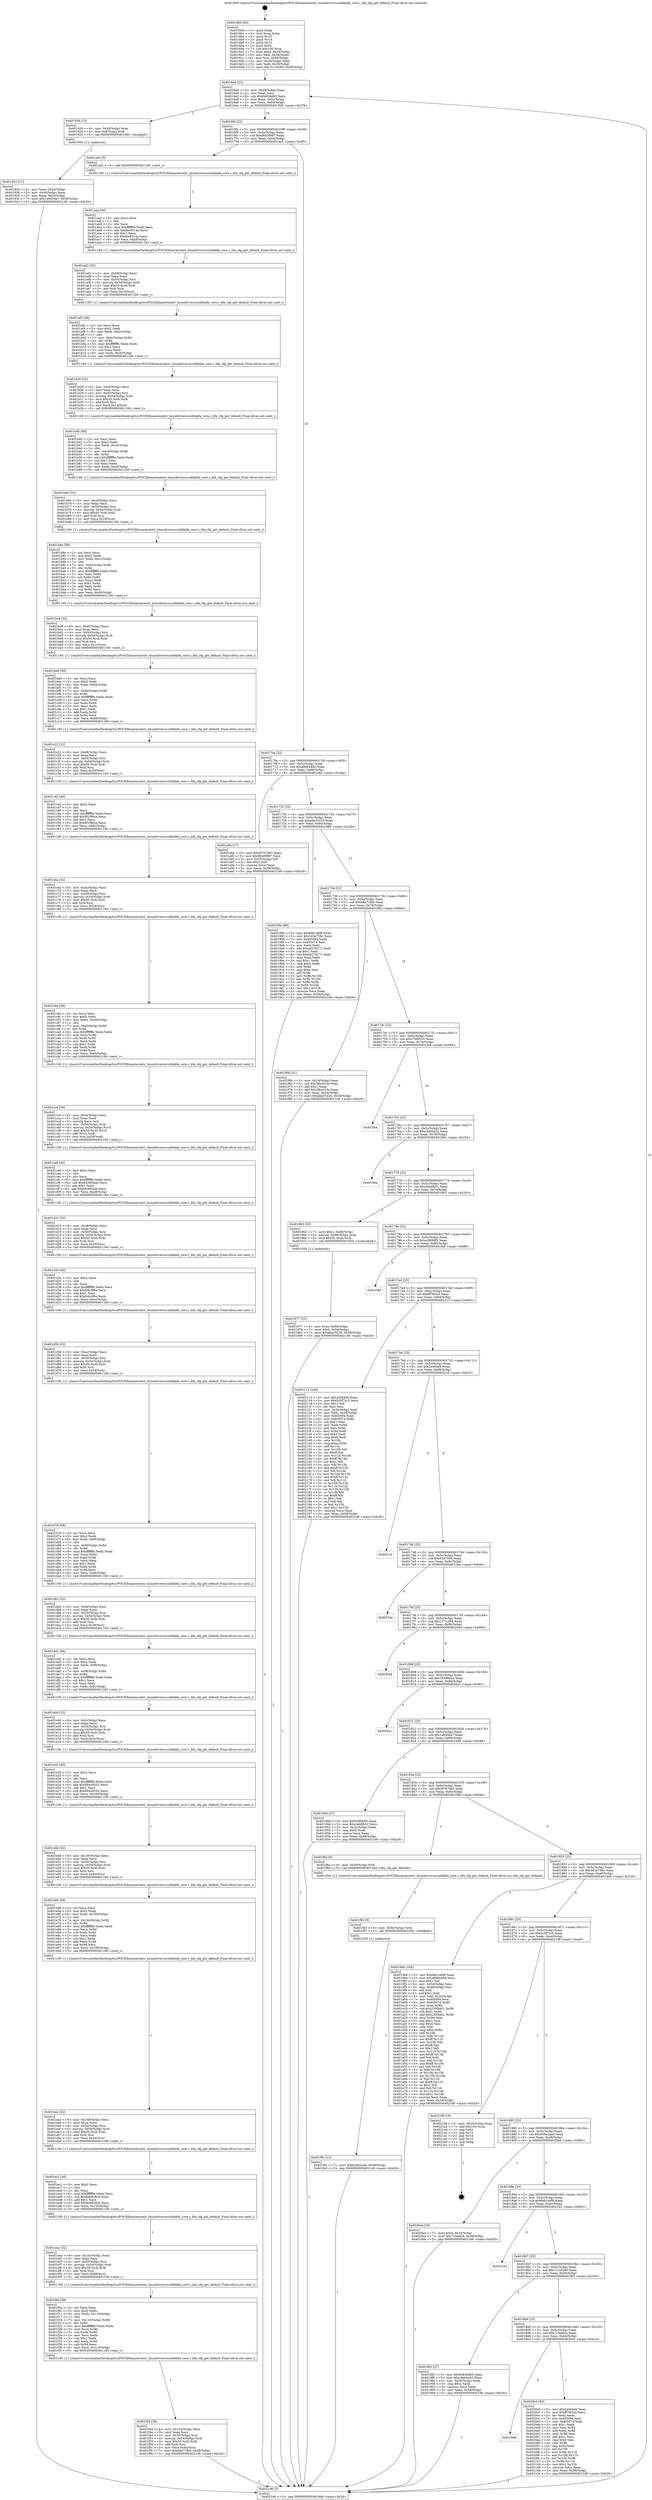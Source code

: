 digraph "0x4016b0" {
  label = "0x4016b0 (/mnt/c/Users/mathe/Desktop/tcc/POCII/binaries/extr_linuxdriversscsibfabfa_core.c_bfa_cfg_get_default_Final-ollvm.out::main(0))"
  labelloc = "t"
  node[shape=record]

  Entry [label="",width=0.3,height=0.3,shape=circle,fillcolor=black,style=filled]
  "0x4016dd" [label="{
     0x4016dd [23]\l
     | [instrs]\l
     &nbsp;&nbsp;0x4016dd \<+3\>: mov -0x58(%rbp),%eax\l
     &nbsp;&nbsp;0x4016e0 \<+2\>: mov %eax,%ecx\l
     &nbsp;&nbsp;0x4016e2 \<+6\>: sub $0x94826d05,%ecx\l
     &nbsp;&nbsp;0x4016e8 \<+3\>: mov %eax,-0x5c(%rbp)\l
     &nbsp;&nbsp;0x4016eb \<+3\>: mov %ecx,-0x60(%rbp)\l
     &nbsp;&nbsp;0x4016ee \<+6\>: je 0000000000401926 \<main+0x276\>\l
  }"]
  "0x401926" [label="{
     0x401926 [13]\l
     | [instrs]\l
     &nbsp;&nbsp;0x401926 \<+4\>: mov -0x40(%rbp),%rax\l
     &nbsp;&nbsp;0x40192a \<+4\>: mov 0x8(%rax),%rdi\l
     &nbsp;&nbsp;0x40192e \<+5\>: call 0000000000401060 \<atoi@plt\>\l
     | [calls]\l
     &nbsp;&nbsp;0x401060 \{1\} (unknown)\l
  }"]
  "0x4016f4" [label="{
     0x4016f4 [22]\l
     | [instrs]\l
     &nbsp;&nbsp;0x4016f4 \<+5\>: jmp 00000000004016f9 \<main+0x49\>\l
     &nbsp;&nbsp;0x4016f9 \<+3\>: mov -0x5c(%rbp),%eax\l
     &nbsp;&nbsp;0x4016fc \<+5\>: sub $0x9b45f997,%eax\l
     &nbsp;&nbsp;0x401701 \<+3\>: mov %eax,-0x64(%rbp)\l
     &nbsp;&nbsp;0x401704 \<+6\>: je 0000000000401aa5 \<main+0x3f5\>\l
  }"]
  Exit [label="",width=0.3,height=0.3,shape=circle,fillcolor=black,style=filled,peripheries=2]
  "0x401aa5" [label="{
     0x401aa5 [5]\l
     | [instrs]\l
     &nbsp;&nbsp;0x401aa5 \<+5\>: call 0000000000401160 \<next_i\>\l
     | [calls]\l
     &nbsp;&nbsp;0x401160 \{1\} (/mnt/c/Users/mathe/Desktop/tcc/POCII/binaries/extr_linuxdriversscsibfabfa_core.c_bfa_cfg_get_default_Final-ollvm.out::next_i)\l
  }"]
  "0x40170a" [label="{
     0x40170a [22]\l
     | [instrs]\l
     &nbsp;&nbsp;0x40170a \<+5\>: jmp 000000000040170f \<main+0x5f\>\l
     &nbsp;&nbsp;0x40170f \<+3\>: mov -0x5c(%rbp),%eax\l
     &nbsp;&nbsp;0x401712 \<+5\>: sub $0xa8e6448d,%eax\l
     &nbsp;&nbsp;0x401717 \<+3\>: mov %eax,-0x68(%rbp)\l
     &nbsp;&nbsp;0x40171a \<+6\>: je 0000000000401a8a \<main+0x3da\>\l
  }"]
  "0x4018e9" [label="{
     0x4018e9\l
  }", style=dashed]
  "0x401a8a" [label="{
     0x401a8a [27]\l
     | [instrs]\l
     &nbsp;&nbsp;0x401a8a \<+5\>: mov $0x4f767b63,%eax\l
     &nbsp;&nbsp;0x401a8f \<+5\>: mov $0x9b45f997,%ecx\l
     &nbsp;&nbsp;0x401a94 \<+3\>: mov -0x25(%rbp),%dl\l
     &nbsp;&nbsp;0x401a97 \<+3\>: test $0x1,%dl\l
     &nbsp;&nbsp;0x401a9a \<+3\>: cmovne %ecx,%eax\l
     &nbsp;&nbsp;0x401a9d \<+3\>: mov %eax,-0x58(%rbp)\l
     &nbsp;&nbsp;0x401aa0 \<+5\>: jmp 00000000004021d6 \<main+0xb26\>\l
  }"]
  "0x401720" [label="{
     0x401720 [22]\l
     | [instrs]\l
     &nbsp;&nbsp;0x401720 \<+5\>: jmp 0000000000401725 \<main+0x75\>\l
     &nbsp;&nbsp;0x401725 \<+3\>: mov -0x5c(%rbp),%eax\l
     &nbsp;&nbsp;0x401728 \<+5\>: sub $0xaba35220,%eax\l
     &nbsp;&nbsp;0x40172d \<+3\>: mov %eax,-0x6c(%rbp)\l
     &nbsp;&nbsp;0x401730 \<+6\>: je 000000000040198e \<main+0x2de\>\l
  }"]
  "0x4020c0" [label="{
     0x4020c0 [83]\l
     | [instrs]\l
     &nbsp;&nbsp;0x4020c0 \<+5\>: mov $0x2e464e9,%eax\l
     &nbsp;&nbsp;0x4020c5 \<+5\>: mov $0xff7f45e3,%ecx\l
     &nbsp;&nbsp;0x4020ca \<+2\>: xor %edx,%edx\l
     &nbsp;&nbsp;0x4020cc \<+7\>: mov 0x405094,%esi\l
     &nbsp;&nbsp;0x4020d3 \<+7\>: mov 0x405074,%edi\l
     &nbsp;&nbsp;0x4020da \<+3\>: sub $0x1,%edx\l
     &nbsp;&nbsp;0x4020dd \<+3\>: mov %esi,%r8d\l
     &nbsp;&nbsp;0x4020e0 \<+3\>: add %edx,%r8d\l
     &nbsp;&nbsp;0x4020e3 \<+4\>: imul %r8d,%esi\l
     &nbsp;&nbsp;0x4020e7 \<+3\>: and $0x1,%esi\l
     &nbsp;&nbsp;0x4020ea \<+3\>: cmp $0x0,%esi\l
     &nbsp;&nbsp;0x4020ed \<+4\>: sete %r9b\l
     &nbsp;&nbsp;0x4020f1 \<+3\>: cmp $0xa,%edi\l
     &nbsp;&nbsp;0x4020f4 \<+4\>: setl %r10b\l
     &nbsp;&nbsp;0x4020f8 \<+3\>: mov %r9b,%r11b\l
     &nbsp;&nbsp;0x4020fb \<+3\>: and %r10b,%r11b\l
     &nbsp;&nbsp;0x4020fe \<+3\>: xor %r10b,%r9b\l
     &nbsp;&nbsp;0x402101 \<+3\>: or %r9b,%r11b\l
     &nbsp;&nbsp;0x402104 \<+4\>: test $0x1,%r11b\l
     &nbsp;&nbsp;0x402108 \<+3\>: cmovne %ecx,%eax\l
     &nbsp;&nbsp;0x40210b \<+3\>: mov %eax,-0x58(%rbp)\l
     &nbsp;&nbsp;0x40210e \<+5\>: jmp 00000000004021d6 \<main+0xb26\>\l
  }"]
  "0x40198e" [label="{
     0x40198e [88]\l
     | [instrs]\l
     &nbsp;&nbsp;0x40198e \<+5\>: mov $0x6eb1a6f8,%eax\l
     &nbsp;&nbsp;0x401993 \<+5\>: mov $0x543e738c,%ecx\l
     &nbsp;&nbsp;0x401998 \<+7\>: mov 0x405094,%edx\l
     &nbsp;&nbsp;0x40199f \<+7\>: mov 0x405074,%esi\l
     &nbsp;&nbsp;0x4019a6 \<+2\>: mov %edx,%edi\l
     &nbsp;&nbsp;0x4019a8 \<+6\>: add $0xad276171,%edi\l
     &nbsp;&nbsp;0x4019ae \<+3\>: sub $0x1,%edi\l
     &nbsp;&nbsp;0x4019b1 \<+6\>: sub $0xad276171,%edi\l
     &nbsp;&nbsp;0x4019b7 \<+3\>: imul %edi,%edx\l
     &nbsp;&nbsp;0x4019ba \<+3\>: and $0x1,%edx\l
     &nbsp;&nbsp;0x4019bd \<+3\>: cmp $0x0,%edx\l
     &nbsp;&nbsp;0x4019c0 \<+4\>: sete %r8b\l
     &nbsp;&nbsp;0x4019c4 \<+3\>: cmp $0xa,%esi\l
     &nbsp;&nbsp;0x4019c7 \<+4\>: setl %r9b\l
     &nbsp;&nbsp;0x4019cb \<+3\>: mov %r8b,%r10b\l
     &nbsp;&nbsp;0x4019ce \<+3\>: and %r9b,%r10b\l
     &nbsp;&nbsp;0x4019d1 \<+3\>: xor %r9b,%r8b\l
     &nbsp;&nbsp;0x4019d4 \<+3\>: or %r8b,%r10b\l
     &nbsp;&nbsp;0x4019d7 \<+4\>: test $0x1,%r10b\l
     &nbsp;&nbsp;0x4019db \<+3\>: cmovne %ecx,%eax\l
     &nbsp;&nbsp;0x4019de \<+3\>: mov %eax,-0x58(%rbp)\l
     &nbsp;&nbsp;0x4019e1 \<+5\>: jmp 00000000004021d6 \<main+0xb26\>\l
  }"]
  "0x401736" [label="{
     0x401736 [22]\l
     | [instrs]\l
     &nbsp;&nbsp;0x401736 \<+5\>: jmp 000000000040173b \<main+0x8b\>\l
     &nbsp;&nbsp;0x40173b \<+3\>: mov -0x5c(%rbp),%eax\l
     &nbsp;&nbsp;0x40173e \<+5\>: sub $0xb4a71fb0,%eax\l
     &nbsp;&nbsp;0x401743 \<+3\>: mov %eax,-0x70(%rbp)\l
     &nbsp;&nbsp;0x401746 \<+6\>: je 0000000000401f6b \<main+0x8bb\>\l
  }"]
  "0x401f9c" [label="{
     0x401f9c [12]\l
     | [instrs]\l
     &nbsp;&nbsp;0x401f9c \<+7\>: movl $0x629a2aa9,-0x58(%rbp)\l
     &nbsp;&nbsp;0x401fa3 \<+5\>: jmp 00000000004021d6 \<main+0xb26\>\l
  }"]
  "0x401f6b" [label="{
     0x401f6b [31]\l
     | [instrs]\l
     &nbsp;&nbsp;0x401f6b \<+3\>: mov -0x54(%rbp),%eax\l
     &nbsp;&nbsp;0x401f6e \<+5\>: sub $0x3fbcb33e,%eax\l
     &nbsp;&nbsp;0x401f73 \<+3\>: add $0x1,%eax\l
     &nbsp;&nbsp;0x401f76 \<+5\>: add $0x3fbcb33e,%eax\l
     &nbsp;&nbsp;0x401f7b \<+3\>: mov %eax,-0x54(%rbp)\l
     &nbsp;&nbsp;0x401f7e \<+7\>: movl $0xaba35220,-0x58(%rbp)\l
     &nbsp;&nbsp;0x401f85 \<+5\>: jmp 00000000004021d6 \<main+0xb26\>\l
  }"]
  "0x40174c" [label="{
     0x40174c [22]\l
     | [instrs]\l
     &nbsp;&nbsp;0x40174c \<+5\>: jmp 0000000000401751 \<main+0xa1\>\l
     &nbsp;&nbsp;0x401751 \<+3\>: mov -0x5c(%rbp),%eax\l
     &nbsp;&nbsp;0x401754 \<+5\>: sub $0xc7b6f533,%eax\l
     &nbsp;&nbsp;0x401759 \<+3\>: mov %eax,-0x74(%rbp)\l
     &nbsp;&nbsp;0x40175c \<+6\>: je 0000000000401fb4 \<main+0x904\>\l
  }"]
  "0x401f93" [label="{
     0x401f93 [9]\l
     | [instrs]\l
     &nbsp;&nbsp;0x401f93 \<+4\>: mov -0x50(%rbp),%rdi\l
     &nbsp;&nbsp;0x401f97 \<+5\>: call 0000000000401030 \<free@plt\>\l
     | [calls]\l
     &nbsp;&nbsp;0x401030 \{1\} (unknown)\l
  }"]
  "0x401fb4" [label="{
     0x401fb4\l
  }", style=dashed]
  "0x401762" [label="{
     0x401762 [22]\l
     | [instrs]\l
     &nbsp;&nbsp;0x401762 \<+5\>: jmp 0000000000401767 \<main+0xb7\>\l
     &nbsp;&nbsp;0x401767 \<+3\>: mov -0x5c(%rbp),%eax\l
     &nbsp;&nbsp;0x40176a \<+5\>: sub $0xc9a60a32,%eax\l
     &nbsp;&nbsp;0x40176f \<+3\>: mov %eax,-0x78(%rbp)\l
     &nbsp;&nbsp;0x401772 \<+6\>: je 000000000040190e \<main+0x25e\>\l
  }"]
  "0x401f44" [label="{
     0x401f44 [39]\l
     | [instrs]\l
     &nbsp;&nbsp;0x401f44 \<+6\>: mov -0x114(%rbp),%ecx\l
     &nbsp;&nbsp;0x401f4a \<+3\>: imul %eax,%ecx\l
     &nbsp;&nbsp;0x401f4d \<+4\>: mov -0x50(%rbp),%rsi\l
     &nbsp;&nbsp;0x401f51 \<+4\>: movslq -0x54(%rbp),%rdi\l
     &nbsp;&nbsp;0x401f55 \<+4\>: imul $0x50,%rdi,%rdi\l
     &nbsp;&nbsp;0x401f59 \<+3\>: add %rdi,%rsi\l
     &nbsp;&nbsp;0x401f5c \<+3\>: mov %ecx,0x4c(%rsi)\l
     &nbsp;&nbsp;0x401f5f \<+7\>: movl $0xb4a71fb0,-0x58(%rbp)\l
     &nbsp;&nbsp;0x401f66 \<+5\>: jmp 00000000004021d6 \<main+0xb26\>\l
  }"]
  "0x40190e" [label="{
     0x40190e\l
  }", style=dashed]
  "0x401778" [label="{
     0x401778 [22]\l
     | [instrs]\l
     &nbsp;&nbsp;0x401778 \<+5\>: jmp 000000000040177d \<main+0xcd\>\l
     &nbsp;&nbsp;0x40177d \<+3\>: mov -0x5c(%rbp),%eax\l
     &nbsp;&nbsp;0x401780 \<+5\>: sub $0xcbddfb51,%eax\l
     &nbsp;&nbsp;0x401785 \<+3\>: mov %eax,-0x7c(%rbp)\l
     &nbsp;&nbsp;0x401788 \<+6\>: je 0000000000401963 \<main+0x2b3\>\l
  }"]
  "0x401f0a" [label="{
     0x401f0a [58]\l
     | [instrs]\l
     &nbsp;&nbsp;0x401f0a \<+2\>: xor %ecx,%ecx\l
     &nbsp;&nbsp;0x401f0c \<+5\>: mov $0x2,%edx\l
     &nbsp;&nbsp;0x401f11 \<+6\>: mov %edx,-0x110(%rbp)\l
     &nbsp;&nbsp;0x401f17 \<+1\>: cltd\l
     &nbsp;&nbsp;0x401f18 \<+7\>: mov -0x110(%rbp),%r8d\l
     &nbsp;&nbsp;0x401f1f \<+3\>: idiv %r8d\l
     &nbsp;&nbsp;0x401f22 \<+6\>: imul $0xfffffffe,%edx,%edx\l
     &nbsp;&nbsp;0x401f28 \<+3\>: mov %ecx,%r9d\l
     &nbsp;&nbsp;0x401f2b \<+3\>: sub %edx,%r9d\l
     &nbsp;&nbsp;0x401f2e \<+2\>: mov %ecx,%edx\l
     &nbsp;&nbsp;0x401f30 \<+3\>: sub $0x1,%edx\l
     &nbsp;&nbsp;0x401f33 \<+3\>: add %edx,%r9d\l
     &nbsp;&nbsp;0x401f36 \<+3\>: sub %r9d,%ecx\l
     &nbsp;&nbsp;0x401f39 \<+6\>: mov %ecx,-0x114(%rbp)\l
     &nbsp;&nbsp;0x401f3f \<+5\>: call 0000000000401160 \<next_i\>\l
     | [calls]\l
     &nbsp;&nbsp;0x401160 \{1\} (/mnt/c/Users/mathe/Desktop/tcc/POCII/binaries/extr_linuxdriversscsibfabfa_core.c_bfa_cfg_get_default_Final-ollvm.out::next_i)\l
  }"]
  "0x401963" [label="{
     0x401963 [20]\l
     | [instrs]\l
     &nbsp;&nbsp;0x401963 \<+7\>: movl $0x1,-0x48(%rbp)\l
     &nbsp;&nbsp;0x40196a \<+4\>: movslq -0x48(%rbp),%rax\l
     &nbsp;&nbsp;0x40196e \<+4\>: imul $0x50,%rax,%rdi\l
     &nbsp;&nbsp;0x401972 \<+5\>: call 0000000000401050 \<malloc@plt\>\l
     | [calls]\l
     &nbsp;&nbsp;0x401050 \{1\} (unknown)\l
  }"]
  "0x40178e" [label="{
     0x40178e [22]\l
     | [instrs]\l
     &nbsp;&nbsp;0x40178e \<+5\>: jmp 0000000000401793 \<main+0xe3\>\l
     &nbsp;&nbsp;0x401793 \<+3\>: mov -0x5c(%rbp),%eax\l
     &nbsp;&nbsp;0x401796 \<+5\>: sub $0xe3f699f3,%eax\l
     &nbsp;&nbsp;0x40179b \<+3\>: mov %eax,-0x80(%rbp)\l
     &nbsp;&nbsp;0x40179e \<+6\>: je 0000000000401fa8 \<main+0x8f8\>\l
  }"]
  "0x401eea" [label="{
     0x401eea [32]\l
     | [instrs]\l
     &nbsp;&nbsp;0x401eea \<+6\>: mov -0x10c(%rbp),%ecx\l
     &nbsp;&nbsp;0x401ef0 \<+3\>: imul %eax,%ecx\l
     &nbsp;&nbsp;0x401ef3 \<+4\>: mov -0x50(%rbp),%rsi\l
     &nbsp;&nbsp;0x401ef7 \<+4\>: movslq -0x54(%rbp),%rdi\l
     &nbsp;&nbsp;0x401efb \<+4\>: imul $0x50,%rdi,%rdi\l
     &nbsp;&nbsp;0x401eff \<+3\>: add %rdi,%rsi\l
     &nbsp;&nbsp;0x401f02 \<+3\>: mov %ecx,0x48(%rsi)\l
     &nbsp;&nbsp;0x401f05 \<+5\>: call 0000000000401160 \<next_i\>\l
     | [calls]\l
     &nbsp;&nbsp;0x401160 \{1\} (/mnt/c/Users/mathe/Desktop/tcc/POCII/binaries/extr_linuxdriversscsibfabfa_core.c_bfa_cfg_get_default_Final-ollvm.out::next_i)\l
  }"]
  "0x401fa8" [label="{
     0x401fa8\l
  }", style=dashed]
  "0x4017a4" [label="{
     0x4017a4 [25]\l
     | [instrs]\l
     &nbsp;&nbsp;0x4017a4 \<+5\>: jmp 00000000004017a9 \<main+0xf9\>\l
     &nbsp;&nbsp;0x4017a9 \<+3\>: mov -0x5c(%rbp),%eax\l
     &nbsp;&nbsp;0x4017ac \<+5\>: sub $0xff7f45e3,%eax\l
     &nbsp;&nbsp;0x4017b1 \<+6\>: mov %eax,-0x84(%rbp)\l
     &nbsp;&nbsp;0x4017b7 \<+6\>: je 0000000000402113 \<main+0xa63\>\l
  }"]
  "0x401ec2" [label="{
     0x401ec2 [40]\l
     | [instrs]\l
     &nbsp;&nbsp;0x401ec2 \<+5\>: mov $0x2,%ecx\l
     &nbsp;&nbsp;0x401ec7 \<+1\>: cltd\l
     &nbsp;&nbsp;0x401ec8 \<+2\>: idiv %ecx\l
     &nbsp;&nbsp;0x401eca \<+6\>: imul $0xfffffffe,%edx,%ecx\l
     &nbsp;&nbsp;0x401ed0 \<+6\>: sub $0x8de828cb,%ecx\l
     &nbsp;&nbsp;0x401ed6 \<+3\>: add $0x1,%ecx\l
     &nbsp;&nbsp;0x401ed9 \<+6\>: add $0x8de828cb,%ecx\l
     &nbsp;&nbsp;0x401edf \<+6\>: mov %ecx,-0x10c(%rbp)\l
     &nbsp;&nbsp;0x401ee5 \<+5\>: call 0000000000401160 \<next_i\>\l
     | [calls]\l
     &nbsp;&nbsp;0x401160 \{1\} (/mnt/c/Users/mathe/Desktop/tcc/POCII/binaries/extr_linuxdriversscsibfabfa_core.c_bfa_cfg_get_default_Final-ollvm.out::next_i)\l
  }"]
  "0x402113" [label="{
     0x402113 [140]\l
     | [instrs]\l
     &nbsp;&nbsp;0x402113 \<+5\>: mov $0x2e464e9,%eax\l
     &nbsp;&nbsp;0x402118 \<+5\>: mov $0x5c0f72c5,%ecx\l
     &nbsp;&nbsp;0x40211d \<+2\>: mov $0x1,%dl\l
     &nbsp;&nbsp;0x40211f \<+2\>: xor %esi,%esi\l
     &nbsp;&nbsp;0x402121 \<+3\>: mov -0x34(%rbp),%edi\l
     &nbsp;&nbsp;0x402124 \<+3\>: mov %edi,-0x24(%rbp)\l
     &nbsp;&nbsp;0x402127 \<+7\>: mov 0x405094,%edi\l
     &nbsp;&nbsp;0x40212e \<+8\>: mov 0x405074,%r8d\l
     &nbsp;&nbsp;0x402136 \<+3\>: sub $0x1,%esi\l
     &nbsp;&nbsp;0x402139 \<+3\>: mov %edi,%r9d\l
     &nbsp;&nbsp;0x40213c \<+3\>: add %esi,%r9d\l
     &nbsp;&nbsp;0x40213f \<+4\>: imul %r9d,%edi\l
     &nbsp;&nbsp;0x402143 \<+3\>: and $0x1,%edi\l
     &nbsp;&nbsp;0x402146 \<+3\>: cmp $0x0,%edi\l
     &nbsp;&nbsp;0x402149 \<+4\>: sete %r10b\l
     &nbsp;&nbsp;0x40214d \<+4\>: cmp $0xa,%r8d\l
     &nbsp;&nbsp;0x402151 \<+4\>: setl %r11b\l
     &nbsp;&nbsp;0x402155 \<+3\>: mov %r10b,%bl\l
     &nbsp;&nbsp;0x402158 \<+3\>: xor $0xff,%bl\l
     &nbsp;&nbsp;0x40215b \<+3\>: mov %r11b,%r14b\l
     &nbsp;&nbsp;0x40215e \<+4\>: xor $0xff,%r14b\l
     &nbsp;&nbsp;0x402162 \<+3\>: xor $0x1,%dl\l
     &nbsp;&nbsp;0x402165 \<+3\>: mov %bl,%r15b\l
     &nbsp;&nbsp;0x402168 \<+4\>: and $0xff,%r15b\l
     &nbsp;&nbsp;0x40216c \<+3\>: and %dl,%r10b\l
     &nbsp;&nbsp;0x40216f \<+3\>: mov %r14b,%r12b\l
     &nbsp;&nbsp;0x402172 \<+4\>: and $0xff,%r12b\l
     &nbsp;&nbsp;0x402176 \<+3\>: and %dl,%r11b\l
     &nbsp;&nbsp;0x402179 \<+3\>: or %r10b,%r15b\l
     &nbsp;&nbsp;0x40217c \<+3\>: or %r11b,%r12b\l
     &nbsp;&nbsp;0x40217f \<+3\>: xor %r12b,%r15b\l
     &nbsp;&nbsp;0x402182 \<+3\>: or %r14b,%bl\l
     &nbsp;&nbsp;0x402185 \<+3\>: xor $0xff,%bl\l
     &nbsp;&nbsp;0x402188 \<+3\>: or $0x1,%dl\l
     &nbsp;&nbsp;0x40218b \<+2\>: and %dl,%bl\l
     &nbsp;&nbsp;0x40218d \<+3\>: or %bl,%r15b\l
     &nbsp;&nbsp;0x402190 \<+4\>: test $0x1,%r15b\l
     &nbsp;&nbsp;0x402194 \<+3\>: cmovne %ecx,%eax\l
     &nbsp;&nbsp;0x402197 \<+3\>: mov %eax,-0x58(%rbp)\l
     &nbsp;&nbsp;0x40219a \<+5\>: jmp 00000000004021d6 \<main+0xb26\>\l
  }"]
  "0x4017bd" [label="{
     0x4017bd [25]\l
     | [instrs]\l
     &nbsp;&nbsp;0x4017bd \<+5\>: jmp 00000000004017c2 \<main+0x112\>\l
     &nbsp;&nbsp;0x4017c2 \<+3\>: mov -0x5c(%rbp),%eax\l
     &nbsp;&nbsp;0x4017c5 \<+5\>: sub $0x2e464e9,%eax\l
     &nbsp;&nbsp;0x4017ca \<+6\>: mov %eax,-0x88(%rbp)\l
     &nbsp;&nbsp;0x4017d0 \<+6\>: je 00000000004021cf \<main+0xb1f\>\l
  }"]
  "0x401ea2" [label="{
     0x401ea2 [32]\l
     | [instrs]\l
     &nbsp;&nbsp;0x401ea2 \<+6\>: mov -0x108(%rbp),%ecx\l
     &nbsp;&nbsp;0x401ea8 \<+3\>: imul %eax,%ecx\l
     &nbsp;&nbsp;0x401eab \<+4\>: mov -0x50(%rbp),%rsi\l
     &nbsp;&nbsp;0x401eaf \<+4\>: movslq -0x54(%rbp),%rdi\l
     &nbsp;&nbsp;0x401eb3 \<+4\>: imul $0x50,%rdi,%rdi\l
     &nbsp;&nbsp;0x401eb7 \<+3\>: add %rdi,%rsi\l
     &nbsp;&nbsp;0x401eba \<+3\>: mov %ecx,0x44(%rsi)\l
     &nbsp;&nbsp;0x401ebd \<+5\>: call 0000000000401160 \<next_i\>\l
     | [calls]\l
     &nbsp;&nbsp;0x401160 \{1\} (/mnt/c/Users/mathe/Desktop/tcc/POCII/binaries/extr_linuxdriversscsibfabfa_core.c_bfa_cfg_get_default_Final-ollvm.out::next_i)\l
  }"]
  "0x4021cf" [label="{
     0x4021cf\l
  }", style=dashed]
  "0x4017d6" [label="{
     0x4017d6 [25]\l
     | [instrs]\l
     &nbsp;&nbsp;0x4017d6 \<+5\>: jmp 00000000004017db \<main+0x12b\>\l
     &nbsp;&nbsp;0x4017db \<+3\>: mov -0x5c(%rbp),%eax\l
     &nbsp;&nbsp;0x4017de \<+5\>: sub $0x63d7509,%eax\l
     &nbsp;&nbsp;0x4017e3 \<+6\>: mov %eax,-0x8c(%rbp)\l
     &nbsp;&nbsp;0x4017e9 \<+6\>: je 00000000004021be \<main+0xb0e\>\l
  }"]
  "0x401e68" [label="{
     0x401e68 [58]\l
     | [instrs]\l
     &nbsp;&nbsp;0x401e68 \<+2\>: xor %ecx,%ecx\l
     &nbsp;&nbsp;0x401e6a \<+5\>: mov $0x2,%edx\l
     &nbsp;&nbsp;0x401e6f \<+6\>: mov %edx,-0x104(%rbp)\l
     &nbsp;&nbsp;0x401e75 \<+1\>: cltd\l
     &nbsp;&nbsp;0x401e76 \<+7\>: mov -0x104(%rbp),%r8d\l
     &nbsp;&nbsp;0x401e7d \<+3\>: idiv %r8d\l
     &nbsp;&nbsp;0x401e80 \<+6\>: imul $0xfffffffe,%edx,%edx\l
     &nbsp;&nbsp;0x401e86 \<+3\>: mov %ecx,%r9d\l
     &nbsp;&nbsp;0x401e89 \<+3\>: sub %edx,%r9d\l
     &nbsp;&nbsp;0x401e8c \<+2\>: mov %ecx,%edx\l
     &nbsp;&nbsp;0x401e8e \<+3\>: sub $0x1,%edx\l
     &nbsp;&nbsp;0x401e91 \<+3\>: add %edx,%r9d\l
     &nbsp;&nbsp;0x401e94 \<+3\>: sub %r9d,%ecx\l
     &nbsp;&nbsp;0x401e97 \<+6\>: mov %ecx,-0x108(%rbp)\l
     &nbsp;&nbsp;0x401e9d \<+5\>: call 0000000000401160 \<next_i\>\l
     | [calls]\l
     &nbsp;&nbsp;0x401160 \{1\} (/mnt/c/Users/mathe/Desktop/tcc/POCII/binaries/extr_linuxdriversscsibfabfa_core.c_bfa_cfg_get_default_Final-ollvm.out::next_i)\l
  }"]
  "0x4021be" [label="{
     0x4021be\l
  }", style=dashed]
  "0x4017ef" [label="{
     0x4017ef [25]\l
     | [instrs]\l
     &nbsp;&nbsp;0x4017ef \<+5\>: jmp 00000000004017f4 \<main+0x144\>\l
     &nbsp;&nbsp;0x4017f4 \<+3\>: mov -0x5c(%rbp),%eax\l
     &nbsp;&nbsp;0x4017f7 \<+5\>: sub $0x1371c9f4,%eax\l
     &nbsp;&nbsp;0x4017fc \<+6\>: mov %eax,-0x90(%rbp)\l
     &nbsp;&nbsp;0x401802 \<+6\>: je 0000000000402044 \<main+0x994\>\l
  }"]
  "0x401e48" [label="{
     0x401e48 [32]\l
     | [instrs]\l
     &nbsp;&nbsp;0x401e48 \<+6\>: mov -0x100(%rbp),%ecx\l
     &nbsp;&nbsp;0x401e4e \<+3\>: imul %eax,%ecx\l
     &nbsp;&nbsp;0x401e51 \<+4\>: mov -0x50(%rbp),%rsi\l
     &nbsp;&nbsp;0x401e55 \<+4\>: movslq -0x54(%rbp),%rdi\l
     &nbsp;&nbsp;0x401e59 \<+4\>: imul $0x50,%rdi,%rdi\l
     &nbsp;&nbsp;0x401e5d \<+3\>: add %rdi,%rsi\l
     &nbsp;&nbsp;0x401e60 \<+3\>: mov %ecx,0x40(%rsi)\l
     &nbsp;&nbsp;0x401e63 \<+5\>: call 0000000000401160 \<next_i\>\l
     | [calls]\l
     &nbsp;&nbsp;0x401160 \{1\} (/mnt/c/Users/mathe/Desktop/tcc/POCII/binaries/extr_linuxdriversscsibfabfa_core.c_bfa_cfg_get_default_Final-ollvm.out::next_i)\l
  }"]
  "0x402044" [label="{
     0x402044\l
  }", style=dashed]
  "0x401808" [label="{
     0x401808 [25]\l
     | [instrs]\l
     &nbsp;&nbsp;0x401808 \<+5\>: jmp 000000000040180d \<main+0x15d\>\l
     &nbsp;&nbsp;0x40180d \<+3\>: mov -0x5c(%rbp),%eax\l
     &nbsp;&nbsp;0x401810 \<+5\>: sub $0x1838682a,%eax\l
     &nbsp;&nbsp;0x401815 \<+6\>: mov %eax,-0x94(%rbp)\l
     &nbsp;&nbsp;0x40181b \<+6\>: je 00000000004020a1 \<main+0x9f1\>\l
  }"]
  "0x401e20" [label="{
     0x401e20 [40]\l
     | [instrs]\l
     &nbsp;&nbsp;0x401e20 \<+5\>: mov $0x2,%ecx\l
     &nbsp;&nbsp;0x401e25 \<+1\>: cltd\l
     &nbsp;&nbsp;0x401e26 \<+2\>: idiv %ecx\l
     &nbsp;&nbsp;0x401e28 \<+6\>: imul $0xfffffffe,%edx,%ecx\l
     &nbsp;&nbsp;0x401e2e \<+6\>: add $0x684a5032,%ecx\l
     &nbsp;&nbsp;0x401e34 \<+3\>: add $0x1,%ecx\l
     &nbsp;&nbsp;0x401e37 \<+6\>: sub $0x684a5032,%ecx\l
     &nbsp;&nbsp;0x401e3d \<+6\>: mov %ecx,-0x100(%rbp)\l
     &nbsp;&nbsp;0x401e43 \<+5\>: call 0000000000401160 \<next_i\>\l
     | [calls]\l
     &nbsp;&nbsp;0x401160 \{1\} (/mnt/c/Users/mathe/Desktop/tcc/POCII/binaries/extr_linuxdriversscsibfabfa_core.c_bfa_cfg_get_default_Final-ollvm.out::next_i)\l
  }"]
  "0x4020a1" [label="{
     0x4020a1\l
  }", style=dashed]
  "0x401821" [label="{
     0x401821 [25]\l
     | [instrs]\l
     &nbsp;&nbsp;0x401821 \<+5\>: jmp 0000000000401826 \<main+0x176\>\l
     &nbsp;&nbsp;0x401826 \<+3\>: mov -0x5c(%rbp),%eax\l
     &nbsp;&nbsp;0x401829 \<+5\>: sub $0x1a8456a7,%eax\l
     &nbsp;&nbsp;0x40182e \<+6\>: mov %eax,-0x98(%rbp)\l
     &nbsp;&nbsp;0x401834 \<+6\>: je 0000000000401948 \<main+0x298\>\l
  }"]
  "0x401e00" [label="{
     0x401e00 [32]\l
     | [instrs]\l
     &nbsp;&nbsp;0x401e00 \<+6\>: mov -0xfc(%rbp),%ecx\l
     &nbsp;&nbsp;0x401e06 \<+3\>: imul %eax,%ecx\l
     &nbsp;&nbsp;0x401e09 \<+4\>: mov -0x50(%rbp),%rsi\l
     &nbsp;&nbsp;0x401e0d \<+4\>: movslq -0x54(%rbp),%rdi\l
     &nbsp;&nbsp;0x401e11 \<+4\>: imul $0x50,%rdi,%rdi\l
     &nbsp;&nbsp;0x401e15 \<+3\>: add %rdi,%rsi\l
     &nbsp;&nbsp;0x401e18 \<+3\>: mov %ecx,0x3c(%rsi)\l
     &nbsp;&nbsp;0x401e1b \<+5\>: call 0000000000401160 \<next_i\>\l
     | [calls]\l
     &nbsp;&nbsp;0x401160 \{1\} (/mnt/c/Users/mathe/Desktop/tcc/POCII/binaries/extr_linuxdriversscsibfabfa_core.c_bfa_cfg_get_default_Final-ollvm.out::next_i)\l
  }"]
  "0x401948" [label="{
     0x401948 [27]\l
     | [instrs]\l
     &nbsp;&nbsp;0x401948 \<+5\>: mov $0xe3f699f3,%eax\l
     &nbsp;&nbsp;0x40194d \<+5\>: mov $0xcbddfb51,%ecx\l
     &nbsp;&nbsp;0x401952 \<+3\>: mov -0x2c(%rbp),%edx\l
     &nbsp;&nbsp;0x401955 \<+3\>: cmp $0x0,%edx\l
     &nbsp;&nbsp;0x401958 \<+3\>: cmove %ecx,%eax\l
     &nbsp;&nbsp;0x40195b \<+3\>: mov %eax,-0x58(%rbp)\l
     &nbsp;&nbsp;0x40195e \<+5\>: jmp 00000000004021d6 \<main+0xb26\>\l
  }"]
  "0x40183a" [label="{
     0x40183a [25]\l
     | [instrs]\l
     &nbsp;&nbsp;0x40183a \<+5\>: jmp 000000000040183f \<main+0x18f\>\l
     &nbsp;&nbsp;0x40183f \<+3\>: mov -0x5c(%rbp),%eax\l
     &nbsp;&nbsp;0x401842 \<+5\>: sub $0x4f767b63,%eax\l
     &nbsp;&nbsp;0x401847 \<+6\>: mov %eax,-0x9c(%rbp)\l
     &nbsp;&nbsp;0x40184d \<+6\>: je 0000000000401f8a \<main+0x8da\>\l
  }"]
  "0x401dd2" [label="{
     0x401dd2 [46]\l
     | [instrs]\l
     &nbsp;&nbsp;0x401dd2 \<+2\>: xor %ecx,%ecx\l
     &nbsp;&nbsp;0x401dd4 \<+5\>: mov $0x2,%edx\l
     &nbsp;&nbsp;0x401dd9 \<+6\>: mov %edx,-0xf8(%rbp)\l
     &nbsp;&nbsp;0x401ddf \<+1\>: cltd\l
     &nbsp;&nbsp;0x401de0 \<+7\>: mov -0xf8(%rbp),%r8d\l
     &nbsp;&nbsp;0x401de7 \<+3\>: idiv %r8d\l
     &nbsp;&nbsp;0x401dea \<+6\>: imul $0xfffffffe,%edx,%edx\l
     &nbsp;&nbsp;0x401df0 \<+3\>: sub $0x1,%ecx\l
     &nbsp;&nbsp;0x401df3 \<+2\>: sub %ecx,%edx\l
     &nbsp;&nbsp;0x401df5 \<+6\>: mov %edx,-0xfc(%rbp)\l
     &nbsp;&nbsp;0x401dfb \<+5\>: call 0000000000401160 \<next_i\>\l
     | [calls]\l
     &nbsp;&nbsp;0x401160 \{1\} (/mnt/c/Users/mathe/Desktop/tcc/POCII/binaries/extr_linuxdriversscsibfabfa_core.c_bfa_cfg_get_default_Final-ollvm.out::next_i)\l
  }"]
  "0x401f8a" [label="{
     0x401f8a [9]\l
     | [instrs]\l
     &nbsp;&nbsp;0x401f8a \<+4\>: mov -0x50(%rbp),%rdi\l
     &nbsp;&nbsp;0x401f8e \<+5\>: call 00000000004015b0 \<bfa_cfg_get_default\>\l
     | [calls]\l
     &nbsp;&nbsp;0x4015b0 \{1\} (/mnt/c/Users/mathe/Desktop/tcc/POCII/binaries/extr_linuxdriversscsibfabfa_core.c_bfa_cfg_get_default_Final-ollvm.out::bfa_cfg_get_default)\l
  }"]
  "0x401853" [label="{
     0x401853 [25]\l
     | [instrs]\l
     &nbsp;&nbsp;0x401853 \<+5\>: jmp 0000000000401858 \<main+0x1a8\>\l
     &nbsp;&nbsp;0x401858 \<+3\>: mov -0x5c(%rbp),%eax\l
     &nbsp;&nbsp;0x40185b \<+5\>: sub $0x543e738c,%eax\l
     &nbsp;&nbsp;0x401860 \<+6\>: mov %eax,-0xa0(%rbp)\l
     &nbsp;&nbsp;0x401866 \<+6\>: je 00000000004019e6 \<main+0x336\>\l
  }"]
  "0x401db2" [label="{
     0x401db2 [32]\l
     | [instrs]\l
     &nbsp;&nbsp;0x401db2 \<+6\>: mov -0xf4(%rbp),%ecx\l
     &nbsp;&nbsp;0x401db8 \<+3\>: imul %eax,%ecx\l
     &nbsp;&nbsp;0x401dbb \<+4\>: mov -0x50(%rbp),%rsi\l
     &nbsp;&nbsp;0x401dbf \<+4\>: movslq -0x54(%rbp),%rdi\l
     &nbsp;&nbsp;0x401dc3 \<+4\>: imul $0x50,%rdi,%rdi\l
     &nbsp;&nbsp;0x401dc7 \<+3\>: add %rdi,%rsi\l
     &nbsp;&nbsp;0x401dca \<+3\>: mov %ecx,0x38(%rsi)\l
     &nbsp;&nbsp;0x401dcd \<+5\>: call 0000000000401160 \<next_i\>\l
     | [calls]\l
     &nbsp;&nbsp;0x401160 \{1\} (/mnt/c/Users/mathe/Desktop/tcc/POCII/binaries/extr_linuxdriversscsibfabfa_core.c_bfa_cfg_get_default_Final-ollvm.out::next_i)\l
  }"]
  "0x4019e6" [label="{
     0x4019e6 [164]\l
     | [instrs]\l
     &nbsp;&nbsp;0x4019e6 \<+5\>: mov $0x6eb1a6f8,%eax\l
     &nbsp;&nbsp;0x4019eb \<+5\>: mov $0xa8e6448d,%ecx\l
     &nbsp;&nbsp;0x4019f0 \<+2\>: mov $0x1,%dl\l
     &nbsp;&nbsp;0x4019f2 \<+3\>: mov -0x54(%rbp),%esi\l
     &nbsp;&nbsp;0x4019f5 \<+3\>: cmp -0x48(%rbp),%esi\l
     &nbsp;&nbsp;0x4019f8 \<+4\>: setl %dil\l
     &nbsp;&nbsp;0x4019fc \<+4\>: and $0x1,%dil\l
     &nbsp;&nbsp;0x401a00 \<+4\>: mov %dil,-0x25(%rbp)\l
     &nbsp;&nbsp;0x401a04 \<+7\>: mov 0x405094,%esi\l
     &nbsp;&nbsp;0x401a0b \<+8\>: mov 0x405074,%r8d\l
     &nbsp;&nbsp;0x401a13 \<+3\>: mov %esi,%r9d\l
     &nbsp;&nbsp;0x401a16 \<+7\>: sub $0x230f4a51,%r9d\l
     &nbsp;&nbsp;0x401a1d \<+4\>: sub $0x1,%r9d\l
     &nbsp;&nbsp;0x401a21 \<+7\>: add $0x230f4a51,%r9d\l
     &nbsp;&nbsp;0x401a28 \<+4\>: imul %r9d,%esi\l
     &nbsp;&nbsp;0x401a2c \<+3\>: and $0x1,%esi\l
     &nbsp;&nbsp;0x401a2f \<+3\>: cmp $0x0,%esi\l
     &nbsp;&nbsp;0x401a32 \<+4\>: sete %dil\l
     &nbsp;&nbsp;0x401a36 \<+4\>: cmp $0xa,%r8d\l
     &nbsp;&nbsp;0x401a3a \<+4\>: setl %r10b\l
     &nbsp;&nbsp;0x401a3e \<+3\>: mov %dil,%r11b\l
     &nbsp;&nbsp;0x401a41 \<+4\>: xor $0xff,%r11b\l
     &nbsp;&nbsp;0x401a45 \<+3\>: mov %r10b,%bl\l
     &nbsp;&nbsp;0x401a48 \<+3\>: xor $0xff,%bl\l
     &nbsp;&nbsp;0x401a4b \<+3\>: xor $0x1,%dl\l
     &nbsp;&nbsp;0x401a4e \<+3\>: mov %r11b,%r14b\l
     &nbsp;&nbsp;0x401a51 \<+4\>: and $0xff,%r14b\l
     &nbsp;&nbsp;0x401a55 \<+3\>: and %dl,%dil\l
     &nbsp;&nbsp;0x401a58 \<+3\>: mov %bl,%r15b\l
     &nbsp;&nbsp;0x401a5b \<+4\>: and $0xff,%r15b\l
     &nbsp;&nbsp;0x401a5f \<+3\>: and %dl,%r10b\l
     &nbsp;&nbsp;0x401a62 \<+3\>: or %dil,%r14b\l
     &nbsp;&nbsp;0x401a65 \<+3\>: or %r10b,%r15b\l
     &nbsp;&nbsp;0x401a68 \<+3\>: xor %r15b,%r14b\l
     &nbsp;&nbsp;0x401a6b \<+3\>: or %bl,%r11b\l
     &nbsp;&nbsp;0x401a6e \<+4\>: xor $0xff,%r11b\l
     &nbsp;&nbsp;0x401a72 \<+3\>: or $0x1,%dl\l
     &nbsp;&nbsp;0x401a75 \<+3\>: and %dl,%r11b\l
     &nbsp;&nbsp;0x401a78 \<+3\>: or %r11b,%r14b\l
     &nbsp;&nbsp;0x401a7b \<+4\>: test $0x1,%r14b\l
     &nbsp;&nbsp;0x401a7f \<+3\>: cmovne %ecx,%eax\l
     &nbsp;&nbsp;0x401a82 \<+3\>: mov %eax,-0x58(%rbp)\l
     &nbsp;&nbsp;0x401a85 \<+5\>: jmp 00000000004021d6 \<main+0xb26\>\l
  }"]
  "0x40186c" [label="{
     0x40186c [25]\l
     | [instrs]\l
     &nbsp;&nbsp;0x40186c \<+5\>: jmp 0000000000401871 \<main+0x1c1\>\l
     &nbsp;&nbsp;0x401871 \<+3\>: mov -0x5c(%rbp),%eax\l
     &nbsp;&nbsp;0x401874 \<+5\>: sub $0x5c0f72c5,%eax\l
     &nbsp;&nbsp;0x401879 \<+6\>: mov %eax,-0xa4(%rbp)\l
     &nbsp;&nbsp;0x40187f \<+6\>: je 000000000040219f \<main+0xaef\>\l
  }"]
  "0x401d78" [label="{
     0x401d78 [58]\l
     | [instrs]\l
     &nbsp;&nbsp;0x401d78 \<+2\>: xor %ecx,%ecx\l
     &nbsp;&nbsp;0x401d7a \<+5\>: mov $0x2,%edx\l
     &nbsp;&nbsp;0x401d7f \<+6\>: mov %edx,-0xf0(%rbp)\l
     &nbsp;&nbsp;0x401d85 \<+1\>: cltd\l
     &nbsp;&nbsp;0x401d86 \<+7\>: mov -0xf0(%rbp),%r8d\l
     &nbsp;&nbsp;0x401d8d \<+3\>: idiv %r8d\l
     &nbsp;&nbsp;0x401d90 \<+6\>: imul $0xfffffffe,%edx,%edx\l
     &nbsp;&nbsp;0x401d96 \<+3\>: mov %ecx,%r9d\l
     &nbsp;&nbsp;0x401d99 \<+3\>: sub %edx,%r9d\l
     &nbsp;&nbsp;0x401d9c \<+2\>: mov %ecx,%edx\l
     &nbsp;&nbsp;0x401d9e \<+3\>: sub $0x1,%edx\l
     &nbsp;&nbsp;0x401da1 \<+3\>: add %edx,%r9d\l
     &nbsp;&nbsp;0x401da4 \<+3\>: sub %r9d,%ecx\l
     &nbsp;&nbsp;0x401da7 \<+6\>: mov %ecx,-0xf4(%rbp)\l
     &nbsp;&nbsp;0x401dad \<+5\>: call 0000000000401160 \<next_i\>\l
     | [calls]\l
     &nbsp;&nbsp;0x401160 \{1\} (/mnt/c/Users/mathe/Desktop/tcc/POCII/binaries/extr_linuxdriversscsibfabfa_core.c_bfa_cfg_get_default_Final-ollvm.out::next_i)\l
  }"]
  "0x40219f" [label="{
     0x40219f [19]\l
     | [instrs]\l
     &nbsp;&nbsp;0x40219f \<+3\>: mov -0x24(%rbp),%eax\l
     &nbsp;&nbsp;0x4021a2 \<+7\>: add $0x100,%rsp\l
     &nbsp;&nbsp;0x4021a9 \<+1\>: pop %rbx\l
     &nbsp;&nbsp;0x4021aa \<+2\>: pop %r12\l
     &nbsp;&nbsp;0x4021ac \<+2\>: pop %r14\l
     &nbsp;&nbsp;0x4021ae \<+2\>: pop %r15\l
     &nbsp;&nbsp;0x4021b0 \<+1\>: pop %rbp\l
     &nbsp;&nbsp;0x4021b1 \<+1\>: ret\l
  }"]
  "0x401885" [label="{
     0x401885 [25]\l
     | [instrs]\l
     &nbsp;&nbsp;0x401885 \<+5\>: jmp 000000000040188a \<main+0x1da\>\l
     &nbsp;&nbsp;0x40188a \<+3\>: mov -0x5c(%rbp),%eax\l
     &nbsp;&nbsp;0x40188d \<+5\>: sub $0x629a2aa9,%eax\l
     &nbsp;&nbsp;0x401892 \<+6\>: mov %eax,-0xa8(%rbp)\l
     &nbsp;&nbsp;0x401898 \<+6\>: je 00000000004020ad \<main+0x9fd\>\l
  }"]
  "0x401d58" [label="{
     0x401d58 [32]\l
     | [instrs]\l
     &nbsp;&nbsp;0x401d58 \<+6\>: mov -0xec(%rbp),%ecx\l
     &nbsp;&nbsp;0x401d5e \<+3\>: imul %eax,%ecx\l
     &nbsp;&nbsp;0x401d61 \<+4\>: mov -0x50(%rbp),%rsi\l
     &nbsp;&nbsp;0x401d65 \<+4\>: movslq -0x54(%rbp),%rdi\l
     &nbsp;&nbsp;0x401d69 \<+4\>: imul $0x50,%rdi,%rdi\l
     &nbsp;&nbsp;0x401d6d \<+3\>: add %rdi,%rsi\l
     &nbsp;&nbsp;0x401d70 \<+3\>: mov %ecx,0x34(%rsi)\l
     &nbsp;&nbsp;0x401d73 \<+5\>: call 0000000000401160 \<next_i\>\l
     | [calls]\l
     &nbsp;&nbsp;0x401160 \{1\} (/mnt/c/Users/mathe/Desktop/tcc/POCII/binaries/extr_linuxdriversscsibfabfa_core.c_bfa_cfg_get_default_Final-ollvm.out::next_i)\l
  }"]
  "0x4020ad" [label="{
     0x4020ad [19]\l
     | [instrs]\l
     &nbsp;&nbsp;0x4020ad \<+7\>: movl $0x0,-0x34(%rbp)\l
     &nbsp;&nbsp;0x4020b4 \<+7\>: movl $0x7c3a6fcb,-0x58(%rbp)\l
     &nbsp;&nbsp;0x4020bb \<+5\>: jmp 00000000004021d6 \<main+0xb26\>\l
  }"]
  "0x40189e" [label="{
     0x40189e [25]\l
     | [instrs]\l
     &nbsp;&nbsp;0x40189e \<+5\>: jmp 00000000004018a3 \<main+0x1f3\>\l
     &nbsp;&nbsp;0x4018a3 \<+3\>: mov -0x5c(%rbp),%eax\l
     &nbsp;&nbsp;0x4018a6 \<+5\>: sub $0x6eb1a6f8,%eax\l
     &nbsp;&nbsp;0x4018ab \<+6\>: mov %eax,-0xac(%rbp)\l
     &nbsp;&nbsp;0x4018b1 \<+6\>: je 00000000004021b2 \<main+0xb02\>\l
  }"]
  "0x401d30" [label="{
     0x401d30 [40]\l
     | [instrs]\l
     &nbsp;&nbsp;0x401d30 \<+5\>: mov $0x2,%ecx\l
     &nbsp;&nbsp;0x401d35 \<+1\>: cltd\l
     &nbsp;&nbsp;0x401d36 \<+2\>: idiv %ecx\l
     &nbsp;&nbsp;0x401d38 \<+6\>: imul $0xfffffffe,%edx,%ecx\l
     &nbsp;&nbsp;0x401d3e \<+6\>: add $0xfc6c0f8a,%ecx\l
     &nbsp;&nbsp;0x401d44 \<+3\>: add $0x1,%ecx\l
     &nbsp;&nbsp;0x401d47 \<+6\>: sub $0xfc6c0f8a,%ecx\l
     &nbsp;&nbsp;0x401d4d \<+6\>: mov %ecx,-0xec(%rbp)\l
     &nbsp;&nbsp;0x401d53 \<+5\>: call 0000000000401160 \<next_i\>\l
     | [calls]\l
     &nbsp;&nbsp;0x401160 \{1\} (/mnt/c/Users/mathe/Desktop/tcc/POCII/binaries/extr_linuxdriversscsibfabfa_core.c_bfa_cfg_get_default_Final-ollvm.out::next_i)\l
  }"]
  "0x4021b2" [label="{
     0x4021b2\l
  }", style=dashed]
  "0x4018b7" [label="{
     0x4018b7 [25]\l
     | [instrs]\l
     &nbsp;&nbsp;0x4018b7 \<+5\>: jmp 00000000004018bc \<main+0x20c\>\l
     &nbsp;&nbsp;0x4018bc \<+3\>: mov -0x5c(%rbp),%eax\l
     &nbsp;&nbsp;0x4018bf \<+5\>: sub $0x7c1c0280,%eax\l
     &nbsp;&nbsp;0x4018c4 \<+6\>: mov %eax,-0xb0(%rbp)\l
     &nbsp;&nbsp;0x4018ca \<+6\>: je 00000000004018f3 \<main+0x243\>\l
  }"]
  "0x401d10" [label="{
     0x401d10 [32]\l
     | [instrs]\l
     &nbsp;&nbsp;0x401d10 \<+6\>: mov -0xe8(%rbp),%ecx\l
     &nbsp;&nbsp;0x401d16 \<+3\>: imul %eax,%ecx\l
     &nbsp;&nbsp;0x401d19 \<+4\>: mov -0x50(%rbp),%rsi\l
     &nbsp;&nbsp;0x401d1d \<+4\>: movslq -0x54(%rbp),%rdi\l
     &nbsp;&nbsp;0x401d21 \<+4\>: imul $0x50,%rdi,%rdi\l
     &nbsp;&nbsp;0x401d25 \<+3\>: add %rdi,%rsi\l
     &nbsp;&nbsp;0x401d28 \<+3\>: mov %ecx,0x30(%rsi)\l
     &nbsp;&nbsp;0x401d2b \<+5\>: call 0000000000401160 \<next_i\>\l
     | [calls]\l
     &nbsp;&nbsp;0x401160 \{1\} (/mnt/c/Users/mathe/Desktop/tcc/POCII/binaries/extr_linuxdriversscsibfabfa_core.c_bfa_cfg_get_default_Final-ollvm.out::next_i)\l
  }"]
  "0x4018f3" [label="{
     0x4018f3 [27]\l
     | [instrs]\l
     &nbsp;&nbsp;0x4018f3 \<+5\>: mov $0x94826d05,%eax\l
     &nbsp;&nbsp;0x4018f8 \<+5\>: mov $0xc9a60a32,%ecx\l
     &nbsp;&nbsp;0x4018fd \<+3\>: mov -0x30(%rbp),%edx\l
     &nbsp;&nbsp;0x401900 \<+3\>: cmp $0x2,%edx\l
     &nbsp;&nbsp;0x401903 \<+3\>: cmovne %ecx,%eax\l
     &nbsp;&nbsp;0x401906 \<+3\>: mov %eax,-0x58(%rbp)\l
     &nbsp;&nbsp;0x401909 \<+5\>: jmp 00000000004021d6 \<main+0xb26\>\l
  }"]
  "0x4018d0" [label="{
     0x4018d0 [25]\l
     | [instrs]\l
     &nbsp;&nbsp;0x4018d0 \<+5\>: jmp 00000000004018d5 \<main+0x225\>\l
     &nbsp;&nbsp;0x4018d5 \<+3\>: mov -0x5c(%rbp),%eax\l
     &nbsp;&nbsp;0x4018d8 \<+5\>: sub $0x7c3a6fcb,%eax\l
     &nbsp;&nbsp;0x4018dd \<+6\>: mov %eax,-0xb4(%rbp)\l
     &nbsp;&nbsp;0x4018e3 \<+6\>: je 00000000004020c0 \<main+0xa10\>\l
  }"]
  "0x4021d6" [label="{
     0x4021d6 [5]\l
     | [instrs]\l
     &nbsp;&nbsp;0x4021d6 \<+5\>: jmp 00000000004016dd \<main+0x2d\>\l
  }"]
  "0x4016b0" [label="{
     0x4016b0 [45]\l
     | [instrs]\l
     &nbsp;&nbsp;0x4016b0 \<+1\>: push %rbp\l
     &nbsp;&nbsp;0x4016b1 \<+3\>: mov %rsp,%rbp\l
     &nbsp;&nbsp;0x4016b4 \<+2\>: push %r15\l
     &nbsp;&nbsp;0x4016b6 \<+2\>: push %r14\l
     &nbsp;&nbsp;0x4016b8 \<+2\>: push %r12\l
     &nbsp;&nbsp;0x4016ba \<+1\>: push %rbx\l
     &nbsp;&nbsp;0x4016bb \<+7\>: sub $0x100,%rsp\l
     &nbsp;&nbsp;0x4016c2 \<+7\>: movl $0x0,-0x34(%rbp)\l
     &nbsp;&nbsp;0x4016c9 \<+3\>: mov %edi,-0x38(%rbp)\l
     &nbsp;&nbsp;0x4016cc \<+4\>: mov %rsi,-0x40(%rbp)\l
     &nbsp;&nbsp;0x4016d0 \<+3\>: mov -0x38(%rbp),%edi\l
     &nbsp;&nbsp;0x4016d3 \<+3\>: mov %edi,-0x30(%rbp)\l
     &nbsp;&nbsp;0x4016d6 \<+7\>: movl $0x7c1c0280,-0x58(%rbp)\l
  }"]
  "0x401933" [label="{
     0x401933 [21]\l
     | [instrs]\l
     &nbsp;&nbsp;0x401933 \<+3\>: mov %eax,-0x44(%rbp)\l
     &nbsp;&nbsp;0x401936 \<+3\>: mov -0x44(%rbp),%eax\l
     &nbsp;&nbsp;0x401939 \<+3\>: mov %eax,-0x2c(%rbp)\l
     &nbsp;&nbsp;0x40193c \<+7\>: movl $0x1a8456a7,-0x58(%rbp)\l
     &nbsp;&nbsp;0x401943 \<+5\>: jmp 00000000004021d6 \<main+0xb26\>\l
  }"]
  "0x401977" [label="{
     0x401977 [23]\l
     | [instrs]\l
     &nbsp;&nbsp;0x401977 \<+4\>: mov %rax,-0x50(%rbp)\l
     &nbsp;&nbsp;0x40197b \<+7\>: movl $0x0,-0x54(%rbp)\l
     &nbsp;&nbsp;0x401982 \<+7\>: movl $0xaba35220,-0x58(%rbp)\l
     &nbsp;&nbsp;0x401989 \<+5\>: jmp 00000000004021d6 \<main+0xb26\>\l
  }"]
  "0x401aaa" [label="{
     0x401aaa [40]\l
     | [instrs]\l
     &nbsp;&nbsp;0x401aaa \<+5\>: mov $0x2,%ecx\l
     &nbsp;&nbsp;0x401aaf \<+1\>: cltd\l
     &nbsp;&nbsp;0x401ab0 \<+2\>: idiv %ecx\l
     &nbsp;&nbsp;0x401ab2 \<+6\>: imul $0xfffffffe,%edx,%ecx\l
     &nbsp;&nbsp;0x401ab8 \<+6\>: add $0xfee9314a,%ecx\l
     &nbsp;&nbsp;0x401abe \<+3\>: add $0x1,%ecx\l
     &nbsp;&nbsp;0x401ac1 \<+6\>: sub $0xfee9314a,%ecx\l
     &nbsp;&nbsp;0x401ac7 \<+6\>: mov %ecx,-0xb8(%rbp)\l
     &nbsp;&nbsp;0x401acd \<+5\>: call 0000000000401160 \<next_i\>\l
     | [calls]\l
     &nbsp;&nbsp;0x401160 \{1\} (/mnt/c/Users/mathe/Desktop/tcc/POCII/binaries/extr_linuxdriversscsibfabfa_core.c_bfa_cfg_get_default_Final-ollvm.out::next_i)\l
  }"]
  "0x401ad2" [label="{
     0x401ad2 [32]\l
     | [instrs]\l
     &nbsp;&nbsp;0x401ad2 \<+6\>: mov -0xb8(%rbp),%ecx\l
     &nbsp;&nbsp;0x401ad8 \<+3\>: imul %eax,%ecx\l
     &nbsp;&nbsp;0x401adb \<+4\>: mov -0x50(%rbp),%rsi\l
     &nbsp;&nbsp;0x401adf \<+4\>: movslq -0x54(%rbp),%rdi\l
     &nbsp;&nbsp;0x401ae3 \<+4\>: imul $0x50,%rdi,%rdi\l
     &nbsp;&nbsp;0x401ae7 \<+3\>: add %rdi,%rsi\l
     &nbsp;&nbsp;0x401aea \<+3\>: mov %ecx,0x10(%rsi)\l
     &nbsp;&nbsp;0x401aed \<+5\>: call 0000000000401160 \<next_i\>\l
     | [calls]\l
     &nbsp;&nbsp;0x401160 \{1\} (/mnt/c/Users/mathe/Desktop/tcc/POCII/binaries/extr_linuxdriversscsibfabfa_core.c_bfa_cfg_get_default_Final-ollvm.out::next_i)\l
  }"]
  "0x401af2" [label="{
     0x401af2 [46]\l
     | [instrs]\l
     &nbsp;&nbsp;0x401af2 \<+2\>: xor %ecx,%ecx\l
     &nbsp;&nbsp;0x401af4 \<+5\>: mov $0x2,%edx\l
     &nbsp;&nbsp;0x401af9 \<+6\>: mov %edx,-0xbc(%rbp)\l
     &nbsp;&nbsp;0x401aff \<+1\>: cltd\l
     &nbsp;&nbsp;0x401b00 \<+7\>: mov -0xbc(%rbp),%r8d\l
     &nbsp;&nbsp;0x401b07 \<+3\>: idiv %r8d\l
     &nbsp;&nbsp;0x401b0a \<+6\>: imul $0xfffffffe,%edx,%edx\l
     &nbsp;&nbsp;0x401b10 \<+3\>: sub $0x1,%ecx\l
     &nbsp;&nbsp;0x401b13 \<+2\>: sub %ecx,%edx\l
     &nbsp;&nbsp;0x401b15 \<+6\>: mov %edx,-0xc0(%rbp)\l
     &nbsp;&nbsp;0x401b1b \<+5\>: call 0000000000401160 \<next_i\>\l
     | [calls]\l
     &nbsp;&nbsp;0x401160 \{1\} (/mnt/c/Users/mathe/Desktop/tcc/POCII/binaries/extr_linuxdriversscsibfabfa_core.c_bfa_cfg_get_default_Final-ollvm.out::next_i)\l
  }"]
  "0x401b20" [label="{
     0x401b20 [32]\l
     | [instrs]\l
     &nbsp;&nbsp;0x401b20 \<+6\>: mov -0xc0(%rbp),%ecx\l
     &nbsp;&nbsp;0x401b26 \<+3\>: imul %eax,%ecx\l
     &nbsp;&nbsp;0x401b29 \<+4\>: mov -0x50(%rbp),%rsi\l
     &nbsp;&nbsp;0x401b2d \<+4\>: movslq -0x54(%rbp),%rdi\l
     &nbsp;&nbsp;0x401b31 \<+4\>: imul $0x50,%rdi,%rdi\l
     &nbsp;&nbsp;0x401b35 \<+3\>: add %rdi,%rsi\l
     &nbsp;&nbsp;0x401b38 \<+3\>: mov %ecx,0x14(%rsi)\l
     &nbsp;&nbsp;0x401b3b \<+5\>: call 0000000000401160 \<next_i\>\l
     | [calls]\l
     &nbsp;&nbsp;0x401160 \{1\} (/mnt/c/Users/mathe/Desktop/tcc/POCII/binaries/extr_linuxdriversscsibfabfa_core.c_bfa_cfg_get_default_Final-ollvm.out::next_i)\l
  }"]
  "0x401b40" [label="{
     0x401b40 [46]\l
     | [instrs]\l
     &nbsp;&nbsp;0x401b40 \<+2\>: xor %ecx,%ecx\l
     &nbsp;&nbsp;0x401b42 \<+5\>: mov $0x2,%edx\l
     &nbsp;&nbsp;0x401b47 \<+6\>: mov %edx,-0xc4(%rbp)\l
     &nbsp;&nbsp;0x401b4d \<+1\>: cltd\l
     &nbsp;&nbsp;0x401b4e \<+7\>: mov -0xc4(%rbp),%r8d\l
     &nbsp;&nbsp;0x401b55 \<+3\>: idiv %r8d\l
     &nbsp;&nbsp;0x401b58 \<+6\>: imul $0xfffffffe,%edx,%edx\l
     &nbsp;&nbsp;0x401b5e \<+3\>: sub $0x1,%ecx\l
     &nbsp;&nbsp;0x401b61 \<+2\>: sub %ecx,%edx\l
     &nbsp;&nbsp;0x401b63 \<+6\>: mov %edx,-0xc8(%rbp)\l
     &nbsp;&nbsp;0x401b69 \<+5\>: call 0000000000401160 \<next_i\>\l
     | [calls]\l
     &nbsp;&nbsp;0x401160 \{1\} (/mnt/c/Users/mathe/Desktop/tcc/POCII/binaries/extr_linuxdriversscsibfabfa_core.c_bfa_cfg_get_default_Final-ollvm.out::next_i)\l
  }"]
  "0x401b6e" [label="{
     0x401b6e [32]\l
     | [instrs]\l
     &nbsp;&nbsp;0x401b6e \<+6\>: mov -0xc8(%rbp),%ecx\l
     &nbsp;&nbsp;0x401b74 \<+3\>: imul %eax,%ecx\l
     &nbsp;&nbsp;0x401b77 \<+4\>: mov -0x50(%rbp),%rsi\l
     &nbsp;&nbsp;0x401b7b \<+4\>: movslq -0x54(%rbp),%rdi\l
     &nbsp;&nbsp;0x401b7f \<+4\>: imul $0x50,%rdi,%rdi\l
     &nbsp;&nbsp;0x401b83 \<+3\>: add %rdi,%rsi\l
     &nbsp;&nbsp;0x401b86 \<+3\>: mov %ecx,0x18(%rsi)\l
     &nbsp;&nbsp;0x401b89 \<+5\>: call 0000000000401160 \<next_i\>\l
     | [calls]\l
     &nbsp;&nbsp;0x401160 \{1\} (/mnt/c/Users/mathe/Desktop/tcc/POCII/binaries/extr_linuxdriversscsibfabfa_core.c_bfa_cfg_get_default_Final-ollvm.out::next_i)\l
  }"]
  "0x401b8e" [label="{
     0x401b8e [58]\l
     | [instrs]\l
     &nbsp;&nbsp;0x401b8e \<+2\>: xor %ecx,%ecx\l
     &nbsp;&nbsp;0x401b90 \<+5\>: mov $0x2,%edx\l
     &nbsp;&nbsp;0x401b95 \<+6\>: mov %edx,-0xcc(%rbp)\l
     &nbsp;&nbsp;0x401b9b \<+1\>: cltd\l
     &nbsp;&nbsp;0x401b9c \<+7\>: mov -0xcc(%rbp),%r8d\l
     &nbsp;&nbsp;0x401ba3 \<+3\>: idiv %r8d\l
     &nbsp;&nbsp;0x401ba6 \<+6\>: imul $0xfffffffe,%edx,%edx\l
     &nbsp;&nbsp;0x401bac \<+3\>: mov %ecx,%r9d\l
     &nbsp;&nbsp;0x401baf \<+3\>: sub %edx,%r9d\l
     &nbsp;&nbsp;0x401bb2 \<+2\>: mov %ecx,%edx\l
     &nbsp;&nbsp;0x401bb4 \<+3\>: sub $0x1,%edx\l
     &nbsp;&nbsp;0x401bb7 \<+3\>: add %edx,%r9d\l
     &nbsp;&nbsp;0x401bba \<+3\>: sub %r9d,%ecx\l
     &nbsp;&nbsp;0x401bbd \<+6\>: mov %ecx,-0xd0(%rbp)\l
     &nbsp;&nbsp;0x401bc3 \<+5\>: call 0000000000401160 \<next_i\>\l
     | [calls]\l
     &nbsp;&nbsp;0x401160 \{1\} (/mnt/c/Users/mathe/Desktop/tcc/POCII/binaries/extr_linuxdriversscsibfabfa_core.c_bfa_cfg_get_default_Final-ollvm.out::next_i)\l
  }"]
  "0x401bc8" [label="{
     0x401bc8 [32]\l
     | [instrs]\l
     &nbsp;&nbsp;0x401bc8 \<+6\>: mov -0xd0(%rbp),%ecx\l
     &nbsp;&nbsp;0x401bce \<+3\>: imul %eax,%ecx\l
     &nbsp;&nbsp;0x401bd1 \<+4\>: mov -0x50(%rbp),%rsi\l
     &nbsp;&nbsp;0x401bd5 \<+4\>: movslq -0x54(%rbp),%rdi\l
     &nbsp;&nbsp;0x401bd9 \<+4\>: imul $0x50,%rdi,%rdi\l
     &nbsp;&nbsp;0x401bdd \<+3\>: add %rdi,%rsi\l
     &nbsp;&nbsp;0x401be0 \<+3\>: mov %ecx,0x1c(%rsi)\l
     &nbsp;&nbsp;0x401be3 \<+5\>: call 0000000000401160 \<next_i\>\l
     | [calls]\l
     &nbsp;&nbsp;0x401160 \{1\} (/mnt/c/Users/mathe/Desktop/tcc/POCII/binaries/extr_linuxdriversscsibfabfa_core.c_bfa_cfg_get_default_Final-ollvm.out::next_i)\l
  }"]
  "0x401be8" [label="{
     0x401be8 [58]\l
     | [instrs]\l
     &nbsp;&nbsp;0x401be8 \<+2\>: xor %ecx,%ecx\l
     &nbsp;&nbsp;0x401bea \<+5\>: mov $0x2,%edx\l
     &nbsp;&nbsp;0x401bef \<+6\>: mov %edx,-0xd4(%rbp)\l
     &nbsp;&nbsp;0x401bf5 \<+1\>: cltd\l
     &nbsp;&nbsp;0x401bf6 \<+7\>: mov -0xd4(%rbp),%r8d\l
     &nbsp;&nbsp;0x401bfd \<+3\>: idiv %r8d\l
     &nbsp;&nbsp;0x401c00 \<+6\>: imul $0xfffffffe,%edx,%edx\l
     &nbsp;&nbsp;0x401c06 \<+3\>: mov %ecx,%r9d\l
     &nbsp;&nbsp;0x401c09 \<+3\>: sub %edx,%r9d\l
     &nbsp;&nbsp;0x401c0c \<+2\>: mov %ecx,%edx\l
     &nbsp;&nbsp;0x401c0e \<+3\>: sub $0x1,%edx\l
     &nbsp;&nbsp;0x401c11 \<+3\>: add %edx,%r9d\l
     &nbsp;&nbsp;0x401c14 \<+3\>: sub %r9d,%ecx\l
     &nbsp;&nbsp;0x401c17 \<+6\>: mov %ecx,-0xd8(%rbp)\l
     &nbsp;&nbsp;0x401c1d \<+5\>: call 0000000000401160 \<next_i\>\l
     | [calls]\l
     &nbsp;&nbsp;0x401160 \{1\} (/mnt/c/Users/mathe/Desktop/tcc/POCII/binaries/extr_linuxdriversscsibfabfa_core.c_bfa_cfg_get_default_Final-ollvm.out::next_i)\l
  }"]
  "0x401c22" [label="{
     0x401c22 [32]\l
     | [instrs]\l
     &nbsp;&nbsp;0x401c22 \<+6\>: mov -0xd8(%rbp),%ecx\l
     &nbsp;&nbsp;0x401c28 \<+3\>: imul %eax,%ecx\l
     &nbsp;&nbsp;0x401c2b \<+4\>: mov -0x50(%rbp),%rsi\l
     &nbsp;&nbsp;0x401c2f \<+4\>: movslq -0x54(%rbp),%rdi\l
     &nbsp;&nbsp;0x401c33 \<+4\>: imul $0x50,%rdi,%rdi\l
     &nbsp;&nbsp;0x401c37 \<+3\>: add %rdi,%rsi\l
     &nbsp;&nbsp;0x401c3a \<+3\>: mov %ecx,0x20(%rsi)\l
     &nbsp;&nbsp;0x401c3d \<+5\>: call 0000000000401160 \<next_i\>\l
     | [calls]\l
     &nbsp;&nbsp;0x401160 \{1\} (/mnt/c/Users/mathe/Desktop/tcc/POCII/binaries/extr_linuxdriversscsibfabfa_core.c_bfa_cfg_get_default_Final-ollvm.out::next_i)\l
  }"]
  "0x401c42" [label="{
     0x401c42 [40]\l
     | [instrs]\l
     &nbsp;&nbsp;0x401c42 \<+5\>: mov $0x2,%ecx\l
     &nbsp;&nbsp;0x401c47 \<+1\>: cltd\l
     &nbsp;&nbsp;0x401c48 \<+2\>: idiv %ecx\l
     &nbsp;&nbsp;0x401c4a \<+6\>: imul $0xfffffffe,%edx,%ecx\l
     &nbsp;&nbsp;0x401c50 \<+6\>: add $0x9f1f86ca,%ecx\l
     &nbsp;&nbsp;0x401c56 \<+3\>: add $0x1,%ecx\l
     &nbsp;&nbsp;0x401c59 \<+6\>: sub $0x9f1f86ca,%ecx\l
     &nbsp;&nbsp;0x401c5f \<+6\>: mov %ecx,-0xdc(%rbp)\l
     &nbsp;&nbsp;0x401c65 \<+5\>: call 0000000000401160 \<next_i\>\l
     | [calls]\l
     &nbsp;&nbsp;0x401160 \{1\} (/mnt/c/Users/mathe/Desktop/tcc/POCII/binaries/extr_linuxdriversscsibfabfa_core.c_bfa_cfg_get_default_Final-ollvm.out::next_i)\l
  }"]
  "0x401c6a" [label="{
     0x401c6a [32]\l
     | [instrs]\l
     &nbsp;&nbsp;0x401c6a \<+6\>: mov -0xdc(%rbp),%ecx\l
     &nbsp;&nbsp;0x401c70 \<+3\>: imul %eax,%ecx\l
     &nbsp;&nbsp;0x401c73 \<+4\>: mov -0x50(%rbp),%rsi\l
     &nbsp;&nbsp;0x401c77 \<+4\>: movslq -0x54(%rbp),%rdi\l
     &nbsp;&nbsp;0x401c7b \<+4\>: imul $0x50,%rdi,%rdi\l
     &nbsp;&nbsp;0x401c7f \<+3\>: add %rdi,%rsi\l
     &nbsp;&nbsp;0x401c82 \<+3\>: mov %ecx,0x24(%rsi)\l
     &nbsp;&nbsp;0x401c85 \<+5\>: call 0000000000401160 \<next_i\>\l
     | [calls]\l
     &nbsp;&nbsp;0x401160 \{1\} (/mnt/c/Users/mathe/Desktop/tcc/POCII/binaries/extr_linuxdriversscsibfabfa_core.c_bfa_cfg_get_default_Final-ollvm.out::next_i)\l
  }"]
  "0x401c8a" [label="{
     0x401c8a [58]\l
     | [instrs]\l
     &nbsp;&nbsp;0x401c8a \<+2\>: xor %ecx,%ecx\l
     &nbsp;&nbsp;0x401c8c \<+5\>: mov $0x2,%edx\l
     &nbsp;&nbsp;0x401c91 \<+6\>: mov %edx,-0xe0(%rbp)\l
     &nbsp;&nbsp;0x401c97 \<+1\>: cltd\l
     &nbsp;&nbsp;0x401c98 \<+7\>: mov -0xe0(%rbp),%r8d\l
     &nbsp;&nbsp;0x401c9f \<+3\>: idiv %r8d\l
     &nbsp;&nbsp;0x401ca2 \<+6\>: imul $0xfffffffe,%edx,%edx\l
     &nbsp;&nbsp;0x401ca8 \<+3\>: mov %ecx,%r9d\l
     &nbsp;&nbsp;0x401cab \<+3\>: sub %edx,%r9d\l
     &nbsp;&nbsp;0x401cae \<+2\>: mov %ecx,%edx\l
     &nbsp;&nbsp;0x401cb0 \<+3\>: sub $0x1,%edx\l
     &nbsp;&nbsp;0x401cb3 \<+3\>: add %edx,%r9d\l
     &nbsp;&nbsp;0x401cb6 \<+3\>: sub %r9d,%ecx\l
     &nbsp;&nbsp;0x401cb9 \<+6\>: mov %ecx,-0xe4(%rbp)\l
     &nbsp;&nbsp;0x401cbf \<+5\>: call 0000000000401160 \<next_i\>\l
     | [calls]\l
     &nbsp;&nbsp;0x401160 \{1\} (/mnt/c/Users/mathe/Desktop/tcc/POCII/binaries/extr_linuxdriversscsibfabfa_core.c_bfa_cfg_get_default_Final-ollvm.out::next_i)\l
  }"]
  "0x401cc4" [label="{
     0x401cc4 [36]\l
     | [instrs]\l
     &nbsp;&nbsp;0x401cc4 \<+6\>: mov -0xe4(%rbp),%ecx\l
     &nbsp;&nbsp;0x401cca \<+3\>: imul %eax,%ecx\l
     &nbsp;&nbsp;0x401ccd \<+3\>: movslq %ecx,%rsi\l
     &nbsp;&nbsp;0x401cd0 \<+4\>: mov -0x50(%rbp),%rdi\l
     &nbsp;&nbsp;0x401cd4 \<+4\>: movslq -0x54(%rbp),%r10\l
     &nbsp;&nbsp;0x401cd8 \<+4\>: imul $0x50,%r10,%r10\l
     &nbsp;&nbsp;0x401cdc \<+3\>: add %r10,%rdi\l
     &nbsp;&nbsp;0x401cdf \<+4\>: mov %rsi,0x28(%rdi)\l
     &nbsp;&nbsp;0x401ce3 \<+5\>: call 0000000000401160 \<next_i\>\l
     | [calls]\l
     &nbsp;&nbsp;0x401160 \{1\} (/mnt/c/Users/mathe/Desktop/tcc/POCII/binaries/extr_linuxdriversscsibfabfa_core.c_bfa_cfg_get_default_Final-ollvm.out::next_i)\l
  }"]
  "0x401ce8" [label="{
     0x401ce8 [40]\l
     | [instrs]\l
     &nbsp;&nbsp;0x401ce8 \<+5\>: mov $0x2,%ecx\l
     &nbsp;&nbsp;0x401ced \<+1\>: cltd\l
     &nbsp;&nbsp;0x401cee \<+2\>: idiv %ecx\l
     &nbsp;&nbsp;0x401cf0 \<+6\>: imul $0xfffffffe,%edx,%ecx\l
     &nbsp;&nbsp;0x401cf6 \<+6\>: sub $0x643604ab,%ecx\l
     &nbsp;&nbsp;0x401cfc \<+3\>: add $0x1,%ecx\l
     &nbsp;&nbsp;0x401cff \<+6\>: add $0x643604ab,%ecx\l
     &nbsp;&nbsp;0x401d05 \<+6\>: mov %ecx,-0xe8(%rbp)\l
     &nbsp;&nbsp;0x401d0b \<+5\>: call 0000000000401160 \<next_i\>\l
     | [calls]\l
     &nbsp;&nbsp;0x401160 \{1\} (/mnt/c/Users/mathe/Desktop/tcc/POCII/binaries/extr_linuxdriversscsibfabfa_core.c_bfa_cfg_get_default_Final-ollvm.out::next_i)\l
  }"]
  Entry -> "0x4016b0" [label=" 1"]
  "0x4016dd" -> "0x401926" [label=" 1"]
  "0x4016dd" -> "0x4016f4" [label=" 16"]
  "0x40219f" -> Exit [label=" 1"]
  "0x4016f4" -> "0x401aa5" [label=" 1"]
  "0x4016f4" -> "0x40170a" [label=" 15"]
  "0x402113" -> "0x4021d6" [label=" 1"]
  "0x40170a" -> "0x401a8a" [label=" 2"]
  "0x40170a" -> "0x401720" [label=" 13"]
  "0x4020c0" -> "0x4021d6" [label=" 1"]
  "0x401720" -> "0x40198e" [label=" 2"]
  "0x401720" -> "0x401736" [label=" 11"]
  "0x4018d0" -> "0x4018e9" [label=" 0"]
  "0x401736" -> "0x401f6b" [label=" 1"]
  "0x401736" -> "0x40174c" [label=" 10"]
  "0x4018d0" -> "0x4020c0" [label=" 1"]
  "0x40174c" -> "0x401fb4" [label=" 0"]
  "0x40174c" -> "0x401762" [label=" 10"]
  "0x4020ad" -> "0x4021d6" [label=" 1"]
  "0x401762" -> "0x40190e" [label=" 0"]
  "0x401762" -> "0x401778" [label=" 10"]
  "0x401f9c" -> "0x4021d6" [label=" 1"]
  "0x401778" -> "0x401963" [label=" 1"]
  "0x401778" -> "0x40178e" [label=" 9"]
  "0x401f93" -> "0x401f9c" [label=" 1"]
  "0x40178e" -> "0x401fa8" [label=" 0"]
  "0x40178e" -> "0x4017a4" [label=" 9"]
  "0x401f8a" -> "0x401f93" [label=" 1"]
  "0x4017a4" -> "0x402113" [label=" 1"]
  "0x4017a4" -> "0x4017bd" [label=" 8"]
  "0x401f6b" -> "0x4021d6" [label=" 1"]
  "0x4017bd" -> "0x4021cf" [label=" 0"]
  "0x4017bd" -> "0x4017d6" [label=" 8"]
  "0x401f44" -> "0x4021d6" [label=" 1"]
  "0x4017d6" -> "0x4021be" [label=" 0"]
  "0x4017d6" -> "0x4017ef" [label=" 8"]
  "0x401f0a" -> "0x401f44" [label=" 1"]
  "0x4017ef" -> "0x402044" [label=" 0"]
  "0x4017ef" -> "0x401808" [label=" 8"]
  "0x401eea" -> "0x401f0a" [label=" 1"]
  "0x401808" -> "0x4020a1" [label=" 0"]
  "0x401808" -> "0x401821" [label=" 8"]
  "0x401ec2" -> "0x401eea" [label=" 1"]
  "0x401821" -> "0x401948" [label=" 1"]
  "0x401821" -> "0x40183a" [label=" 7"]
  "0x401ea2" -> "0x401ec2" [label=" 1"]
  "0x40183a" -> "0x401f8a" [label=" 1"]
  "0x40183a" -> "0x401853" [label=" 6"]
  "0x401e68" -> "0x401ea2" [label=" 1"]
  "0x401853" -> "0x4019e6" [label=" 2"]
  "0x401853" -> "0x40186c" [label=" 4"]
  "0x401e48" -> "0x401e68" [label=" 1"]
  "0x40186c" -> "0x40219f" [label=" 1"]
  "0x40186c" -> "0x401885" [label=" 3"]
  "0x401e20" -> "0x401e48" [label=" 1"]
  "0x401885" -> "0x4020ad" [label=" 1"]
  "0x401885" -> "0x40189e" [label=" 2"]
  "0x401e00" -> "0x401e20" [label=" 1"]
  "0x40189e" -> "0x4021b2" [label=" 0"]
  "0x40189e" -> "0x4018b7" [label=" 2"]
  "0x401dd2" -> "0x401e00" [label=" 1"]
  "0x4018b7" -> "0x4018f3" [label=" 1"]
  "0x4018b7" -> "0x4018d0" [label=" 1"]
  "0x4018f3" -> "0x4021d6" [label=" 1"]
  "0x4016b0" -> "0x4016dd" [label=" 1"]
  "0x4021d6" -> "0x4016dd" [label=" 16"]
  "0x401926" -> "0x401933" [label=" 1"]
  "0x401933" -> "0x4021d6" [label=" 1"]
  "0x401948" -> "0x4021d6" [label=" 1"]
  "0x401963" -> "0x401977" [label=" 1"]
  "0x401977" -> "0x4021d6" [label=" 1"]
  "0x40198e" -> "0x4021d6" [label=" 2"]
  "0x4019e6" -> "0x4021d6" [label=" 2"]
  "0x401a8a" -> "0x4021d6" [label=" 2"]
  "0x401aa5" -> "0x401aaa" [label=" 1"]
  "0x401aaa" -> "0x401ad2" [label=" 1"]
  "0x401ad2" -> "0x401af2" [label=" 1"]
  "0x401af2" -> "0x401b20" [label=" 1"]
  "0x401b20" -> "0x401b40" [label=" 1"]
  "0x401b40" -> "0x401b6e" [label=" 1"]
  "0x401b6e" -> "0x401b8e" [label=" 1"]
  "0x401b8e" -> "0x401bc8" [label=" 1"]
  "0x401bc8" -> "0x401be8" [label=" 1"]
  "0x401be8" -> "0x401c22" [label=" 1"]
  "0x401c22" -> "0x401c42" [label=" 1"]
  "0x401c42" -> "0x401c6a" [label=" 1"]
  "0x401c6a" -> "0x401c8a" [label=" 1"]
  "0x401c8a" -> "0x401cc4" [label=" 1"]
  "0x401cc4" -> "0x401ce8" [label=" 1"]
  "0x401ce8" -> "0x401d10" [label=" 1"]
  "0x401d10" -> "0x401d30" [label=" 1"]
  "0x401d30" -> "0x401d58" [label=" 1"]
  "0x401d58" -> "0x401d78" [label=" 1"]
  "0x401d78" -> "0x401db2" [label=" 1"]
  "0x401db2" -> "0x401dd2" [label=" 1"]
}

